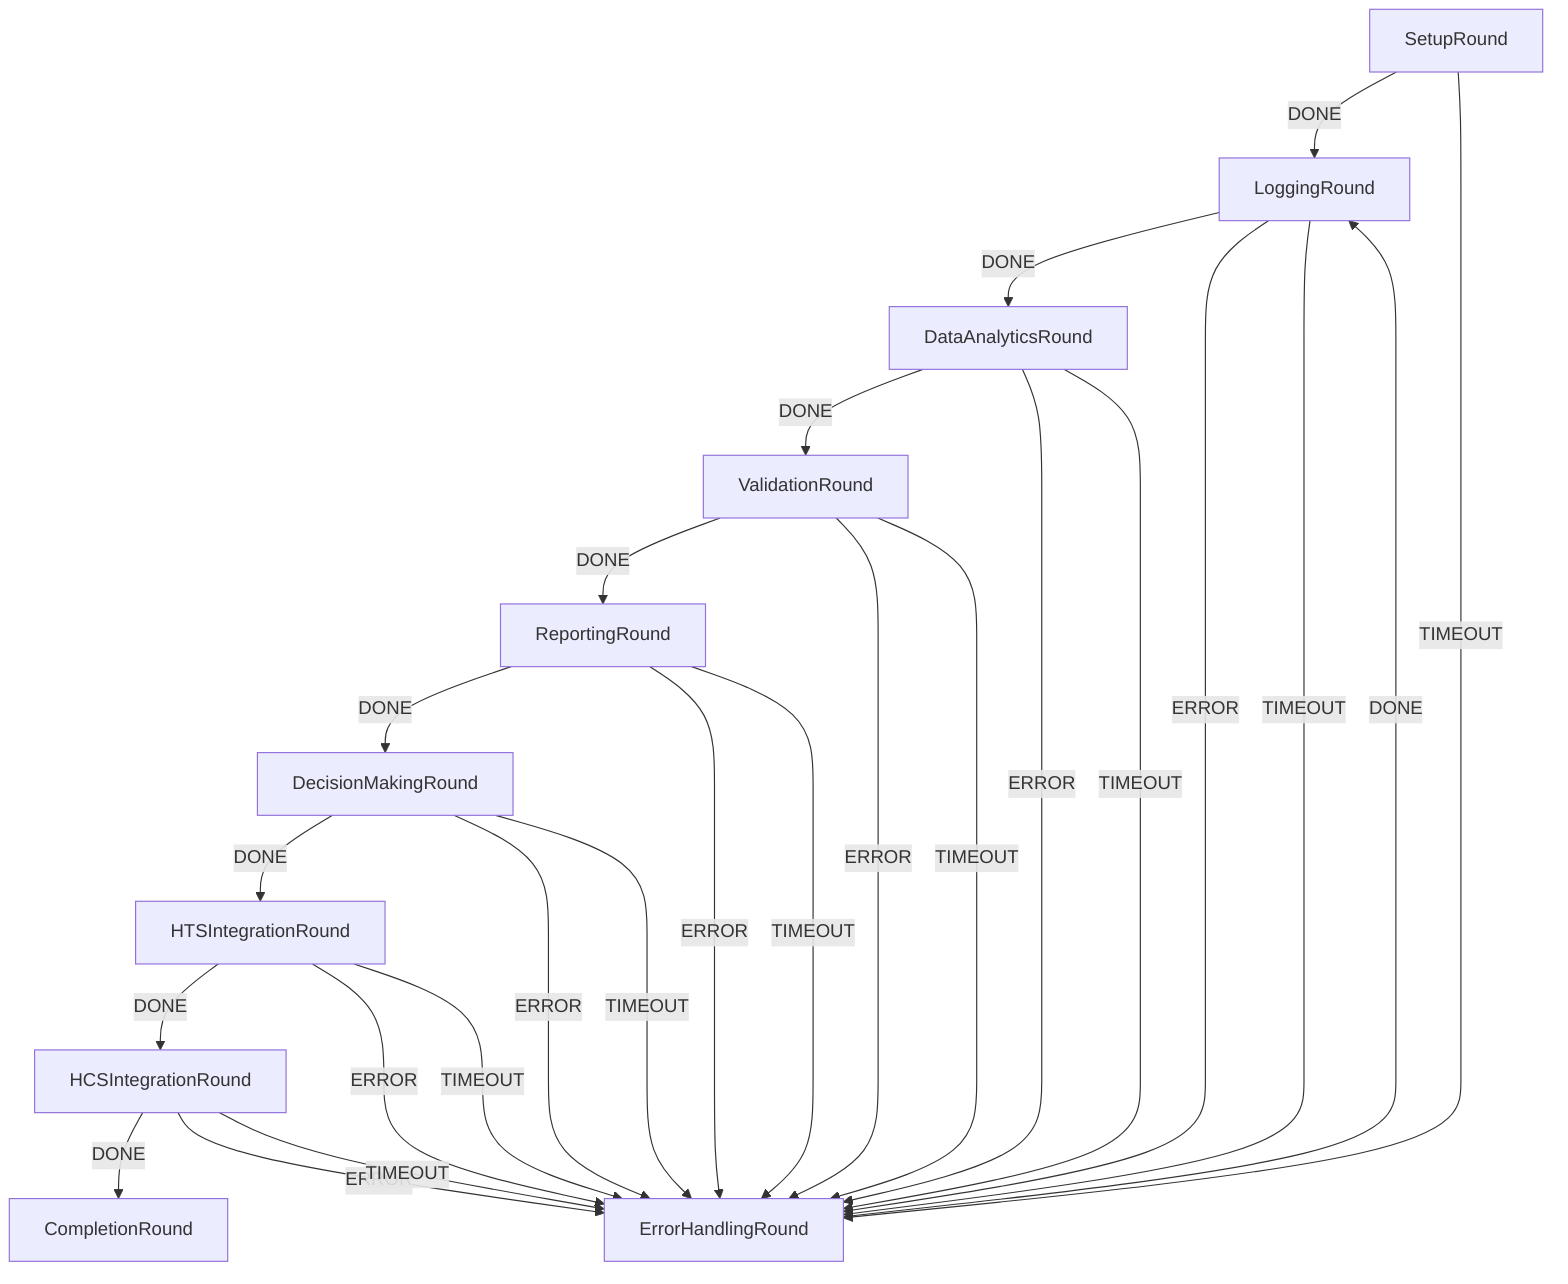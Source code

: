 graph TD
  SetupRound
  CompletionRound
  HCSIntegrationRound
  SetupRound
  DataAnalyticsRound
  HTSIntegrationRound
  ValidationRound
  LoggingRound
  ReportingRound
  ErrorHandlingRound
  DecisionMakingRound
  SetupRound -->|DONE| LoggingRound
  LoggingRound -->|DONE| DataAnalyticsRound
  DataAnalyticsRound -->|DONE| ValidationRound
  ValidationRound -->|DONE| ReportingRound
  ReportingRound -->|DONE| DecisionMakingRound
  DecisionMakingRound -->|DONE| HTSIntegrationRound
  HTSIntegrationRound -->|DONE| HCSIntegrationRound
  HCSIntegrationRound -->|DONE| CompletionRound
  LoggingRound -->|ERROR| ErrorHandlingRound
  DataAnalyticsRound -->|ERROR| ErrorHandlingRound
  ValidationRound -->|ERROR| ErrorHandlingRound
  ReportingRound -->|ERROR| ErrorHandlingRound
  DecisionMakingRound -->|ERROR| ErrorHandlingRound
  HTSIntegrationRound -->|ERROR| ErrorHandlingRound
  HCSIntegrationRound -->|ERROR| ErrorHandlingRound
  ErrorHandlingRound -->|DONE| LoggingRound
  SetupRound -->|TIMEOUT| ErrorHandlingRound
  LoggingRound -->|TIMEOUT| ErrorHandlingRound
  DataAnalyticsRound -->|TIMEOUT| ErrorHandlingRound
  ValidationRound -->|TIMEOUT| ErrorHandlingRound
  ReportingRound -->|TIMEOUT| ErrorHandlingRound
  DecisionMakingRound -->|TIMEOUT| ErrorHandlingRound
  HTSIntegrationRound -->|TIMEOUT| ErrorHandlingRound
  HCSIntegrationRound -->|TIMEOUT| ErrorHandlingRound
